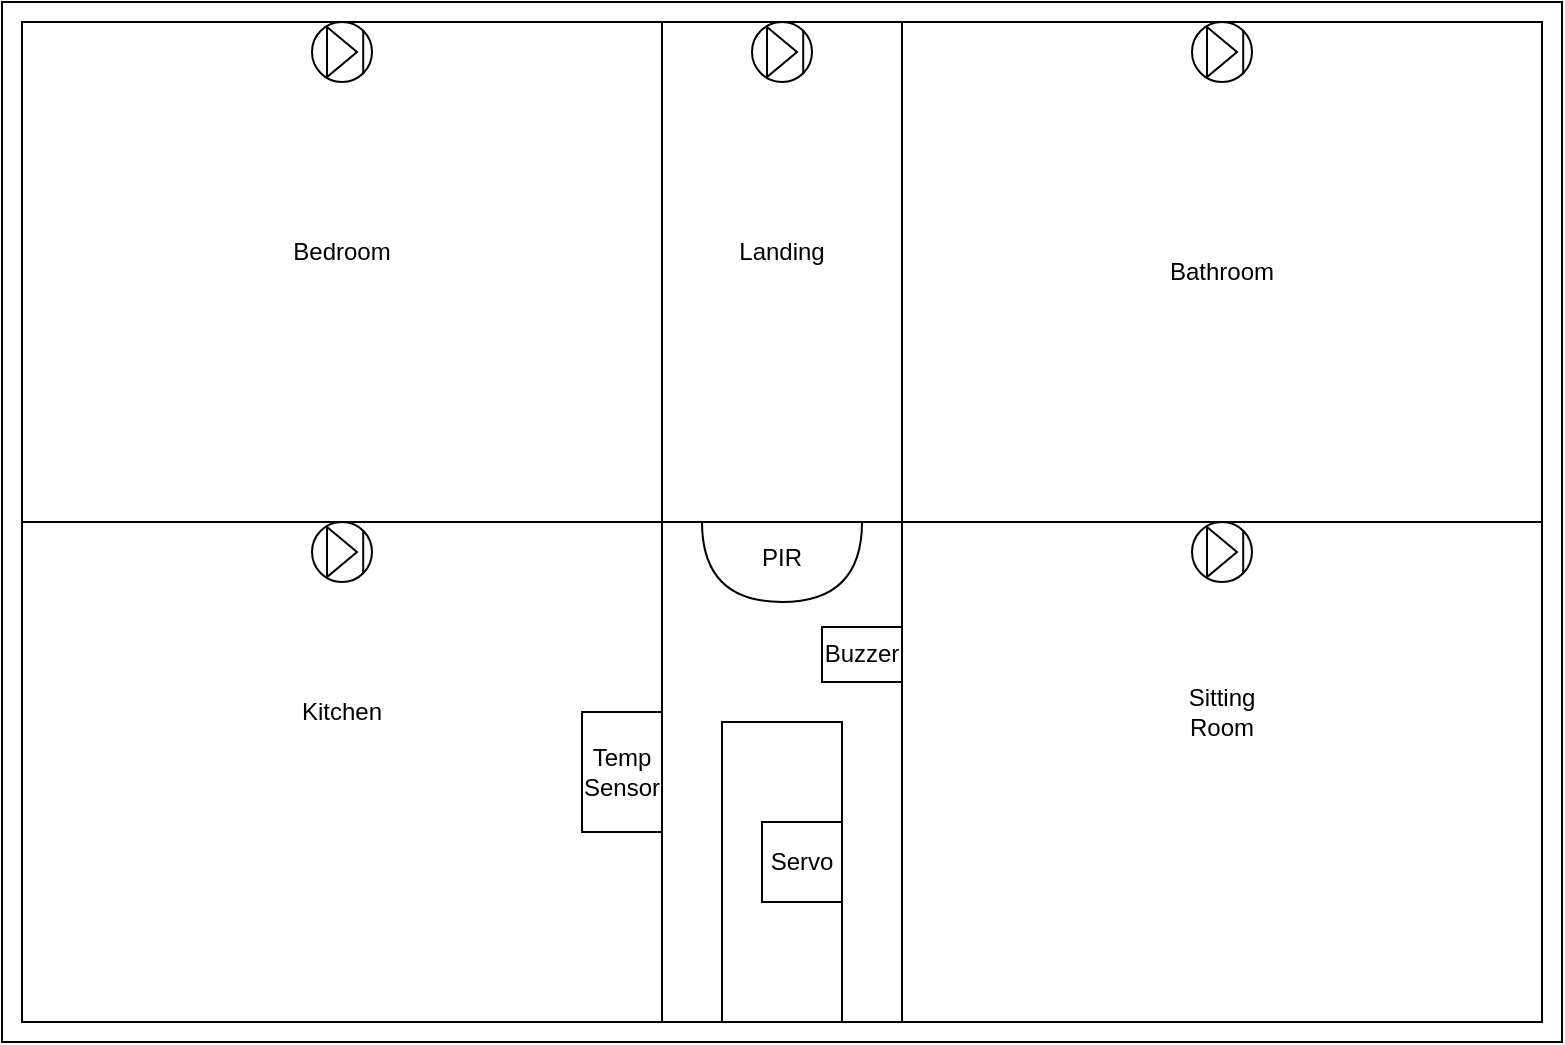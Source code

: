 <mxfile version="16.4.6" type="device"><diagram id="truBBr5So27Na34JpLmC" name="Page-1"><mxGraphModel dx="1038" dy="579" grid="1" gridSize="10" guides="1" tooltips="1" connect="1" arrows="1" fold="1" page="1" pageScale="1" pageWidth="827" pageHeight="1169" math="0" shadow="0"><root><mxCell id="0"/><mxCell id="1" parent="0"/><mxCell id="Mq2dah8eb_NaW_IiCFBu-41" value="" style="rounded=0;whiteSpace=wrap;html=1;" vertex="1" parent="1"><mxGeometry x="30" y="30" width="780" height="520" as="geometry"/></mxCell><mxCell id="Mq2dah8eb_NaW_IiCFBu-1" value="" style="rounded=0;whiteSpace=wrap;html=1;" vertex="1" parent="1"><mxGeometry x="40" y="40" width="760" height="500" as="geometry"/></mxCell><mxCell id="Mq2dah8eb_NaW_IiCFBu-7" value="" style="edgeStyle=orthogonalEdgeStyle;rounded=0;orthogonalLoop=1;jettySize=auto;html=1;" edge="1" parent="1" source="Mq2dah8eb_NaW_IiCFBu-2" target="Mq2dah8eb_NaW_IiCFBu-6"><mxGeometry relative="1" as="geometry"/></mxCell><mxCell id="Mq2dah8eb_NaW_IiCFBu-2" value="" style="rounded=0;whiteSpace=wrap;html=1;" vertex="1" parent="1"><mxGeometry x="40" y="40" width="320" height="250" as="geometry"/></mxCell><mxCell id="Mq2dah8eb_NaW_IiCFBu-4" value="" style="rounded=0;whiteSpace=wrap;html=1;" vertex="1" parent="1"><mxGeometry x="480" y="40" width="320" height="250" as="geometry"/></mxCell><mxCell id="Mq2dah8eb_NaW_IiCFBu-6" value="" style="rounded=0;whiteSpace=wrap;html=1;" vertex="1" parent="1"><mxGeometry x="40" y="290" width="320" height="250" as="geometry"/></mxCell><mxCell id="Mq2dah8eb_NaW_IiCFBu-8" value="" style="rounded=0;whiteSpace=wrap;html=1;" vertex="1" parent="1"><mxGeometry x="480" y="290" width="320" height="250" as="geometry"/></mxCell><mxCell id="Mq2dah8eb_NaW_IiCFBu-10" value="" style="endArrow=none;html=1;rounded=0;exitX=1;exitY=0;exitDx=0;exitDy=0;entryX=0;entryY=0;entryDx=0;entryDy=0;" edge="1" parent="1" source="Mq2dah8eb_NaW_IiCFBu-6" target="Mq2dah8eb_NaW_IiCFBu-8"><mxGeometry width="50" height="50" relative="1" as="geometry"><mxPoint x="390" y="330" as="sourcePoint"/><mxPoint x="440" y="280" as="targetPoint"/></mxGeometry></mxCell><mxCell id="Mq2dah8eb_NaW_IiCFBu-11" value="" style="rounded=0;whiteSpace=wrap;html=1;" vertex="1" parent="1"><mxGeometry x="390" y="390" width="60" height="150" as="geometry"/></mxCell><mxCell id="Mq2dah8eb_NaW_IiCFBu-12" value="Bedroom" style="text;html=1;strokeColor=none;fillColor=none;align=center;verticalAlign=middle;whiteSpace=wrap;rounded=0;" vertex="1" parent="1"><mxGeometry x="170" y="140" width="60" height="30" as="geometry"/></mxCell><mxCell id="Mq2dah8eb_NaW_IiCFBu-13" value="Bathroom" style="text;html=1;strokeColor=none;fillColor=none;align=center;verticalAlign=middle;whiteSpace=wrap;rounded=0;" vertex="1" parent="1"><mxGeometry x="615" y="150" width="50" height="30" as="geometry"/></mxCell><mxCell id="Mq2dah8eb_NaW_IiCFBu-14" value="Kitchen" style="text;html=1;strokeColor=none;fillColor=none;align=center;verticalAlign=middle;whiteSpace=wrap;rounded=0;" vertex="1" parent="1"><mxGeometry x="170" y="370" width="60" height="30" as="geometry"/></mxCell><mxCell id="Mq2dah8eb_NaW_IiCFBu-15" value="Sitting Room" style="text;html=1;strokeColor=none;fillColor=none;align=center;verticalAlign=middle;whiteSpace=wrap;rounded=0;" vertex="1" parent="1"><mxGeometry x="610" y="370" width="60" height="30" as="geometry"/></mxCell><mxCell id="Mq2dah8eb_NaW_IiCFBu-16" value="" style="ellipse;whiteSpace=wrap;html=1;aspect=fixed;" vertex="1" parent="1"><mxGeometry x="185" y="290" width="30" height="30" as="geometry"/></mxCell><mxCell id="Mq2dah8eb_NaW_IiCFBu-17" value="" style="ellipse;whiteSpace=wrap;html=1;aspect=fixed;" vertex="1" parent="1"><mxGeometry x="185" y="40" width="30" height="30" as="geometry"/></mxCell><mxCell id="Mq2dah8eb_NaW_IiCFBu-18" value="" style="ellipse;whiteSpace=wrap;html=1;aspect=fixed;" vertex="1" parent="1"><mxGeometry x="625" y="40" width="30" height="30" as="geometry"/></mxCell><mxCell id="Mq2dah8eb_NaW_IiCFBu-19" value="" style="ellipse;whiteSpace=wrap;html=1;aspect=fixed;" vertex="1" parent="1"><mxGeometry x="625" y="290" width="30" height="30" as="geometry"/></mxCell><mxCell id="Mq2dah8eb_NaW_IiCFBu-20" value="" style="ellipse;whiteSpace=wrap;html=1;aspect=fixed;" vertex="1" parent="1"><mxGeometry x="405" y="40" width="30" height="30" as="geometry"/></mxCell><mxCell id="Mq2dah8eb_NaW_IiCFBu-21" value="" style="triangle;whiteSpace=wrap;html=1;" vertex="1" parent="1"><mxGeometry x="192.5" y="292.5" width="15" height="25" as="geometry"/></mxCell><mxCell id="Mq2dah8eb_NaW_IiCFBu-22" value="" style="triangle;whiteSpace=wrap;html=1;" vertex="1" parent="1"><mxGeometry x="412.5" y="42.5" width="15" height="25" as="geometry"/></mxCell><mxCell id="Mq2dah8eb_NaW_IiCFBu-23" value="" style="triangle;whiteSpace=wrap;html=1;" vertex="1" parent="1"><mxGeometry x="192.5" y="42.5" width="15" height="25" as="geometry"/></mxCell><mxCell id="Mq2dah8eb_NaW_IiCFBu-24" value="" style="triangle;whiteSpace=wrap;html=1;" vertex="1" parent="1"><mxGeometry x="632.5" y="42.5" width="15" height="25" as="geometry"/></mxCell><mxCell id="Mq2dah8eb_NaW_IiCFBu-25" value="" style="triangle;whiteSpace=wrap;html=1;" vertex="1" parent="1"><mxGeometry x="632.5" y="292.5" width="15" height="25" as="geometry"/></mxCell><mxCell id="Mq2dah8eb_NaW_IiCFBu-26" value="" style="endArrow=none;html=1;rounded=0;entryX=1;entryY=1;entryDx=0;entryDy=0;exitX=1;exitY=0;exitDx=0;exitDy=0;" edge="1" parent="1" source="Mq2dah8eb_NaW_IiCFBu-18" target="Mq2dah8eb_NaW_IiCFBu-18"><mxGeometry width="50" height="50" relative="1" as="geometry"><mxPoint x="390" y="330" as="sourcePoint"/><mxPoint x="730" y="140" as="targetPoint"/></mxGeometry></mxCell><mxCell id="Mq2dah8eb_NaW_IiCFBu-27" value="" style="endArrow=none;html=1;rounded=0;entryX=1;entryY=1;entryDx=0;entryDy=0;exitX=1;exitY=0;exitDx=0;exitDy=0;" edge="1" parent="1" source="Mq2dah8eb_NaW_IiCFBu-20" target="Mq2dah8eb_NaW_IiCFBu-20"><mxGeometry width="50" height="50" relative="1" as="geometry"><mxPoint x="580" y="20" as="sourcePoint"/><mxPoint x="580" y="41.213" as="targetPoint"/></mxGeometry></mxCell><mxCell id="Mq2dah8eb_NaW_IiCFBu-28" value="" style="endArrow=none;html=1;rounded=0;entryX=1;entryY=1;entryDx=0;entryDy=0;exitX=1;exitY=0;exitDx=0;exitDy=0;" edge="1" parent="1" source="Mq2dah8eb_NaW_IiCFBu-16" target="Mq2dah8eb_NaW_IiCFBu-16"><mxGeometry width="50" height="50" relative="1" as="geometry"><mxPoint x="390" y="330" as="sourcePoint"/><mxPoint x="440" y="280" as="targetPoint"/></mxGeometry></mxCell><mxCell id="Mq2dah8eb_NaW_IiCFBu-29" value="" style="endArrow=none;html=1;rounded=0;exitX=1;exitY=1;exitDx=0;exitDy=0;entryX=1;entryY=0;entryDx=0;entryDy=0;" edge="1" parent="1" source="Mq2dah8eb_NaW_IiCFBu-19" target="Mq2dah8eb_NaW_IiCFBu-19"><mxGeometry width="50" height="50" relative="1" as="geometry"><mxPoint x="390" y="330" as="sourcePoint"/><mxPoint x="440" y="280" as="targetPoint"/></mxGeometry></mxCell><mxCell id="Mq2dah8eb_NaW_IiCFBu-30" value="" style="endArrow=none;html=1;rounded=0;exitX=1;exitY=1;exitDx=0;exitDy=0;entryX=1;entryY=0;entryDx=0;entryDy=0;" edge="1" parent="1" source="Mq2dah8eb_NaW_IiCFBu-17" target="Mq2dah8eb_NaW_IiCFBu-17"><mxGeometry width="50" height="50" relative="1" as="geometry"><mxPoint x="390" y="330" as="sourcePoint"/><mxPoint x="440" y="280" as="targetPoint"/></mxGeometry></mxCell><mxCell id="Mq2dah8eb_NaW_IiCFBu-31" value="Temp&lt;br&gt;Sensor" style="rounded=0;whiteSpace=wrap;html=1;" vertex="1" parent="1"><mxGeometry x="320" y="385" width="40" height="60" as="geometry"/></mxCell><mxCell id="Mq2dah8eb_NaW_IiCFBu-33" value="" style="shape=or;whiteSpace=wrap;html=1;rotation=90;" vertex="1" parent="1"><mxGeometry x="400" y="270" width="40" height="80" as="geometry"/></mxCell><mxCell id="Mq2dah8eb_NaW_IiCFBu-34" value="PIR" style="text;html=1;strokeColor=none;fillColor=none;align=center;verticalAlign=middle;whiteSpace=wrap;rounded=0;" vertex="1" parent="1"><mxGeometry x="390" y="292.5" width="60" height="30" as="geometry"/></mxCell><mxCell id="Mq2dah8eb_NaW_IiCFBu-35" value="" style="rounded=0;whiteSpace=wrap;html=1;" vertex="1" parent="1"><mxGeometry x="410" y="440" width="40" height="40" as="geometry"/></mxCell><mxCell id="Mq2dah8eb_NaW_IiCFBu-36" value="Servo" style="text;html=1;strokeColor=none;fillColor=none;align=center;verticalAlign=middle;whiteSpace=wrap;rounded=0;" vertex="1" parent="1"><mxGeometry x="400" y="445" width="60" height="30" as="geometry"/></mxCell><mxCell id="Mq2dah8eb_NaW_IiCFBu-37" value="Landing" style="text;html=1;strokeColor=none;fillColor=none;align=center;verticalAlign=middle;whiteSpace=wrap;rounded=0;" vertex="1" parent="1"><mxGeometry x="390" y="140" width="60" height="30" as="geometry"/></mxCell><mxCell id="Mq2dah8eb_NaW_IiCFBu-39" value="Buzzer" style="rounded=0;whiteSpace=wrap;html=1;" vertex="1" parent="1"><mxGeometry x="440" y="342.5" width="40" height="27.5" as="geometry"/></mxCell></root></mxGraphModel></diagram></mxfile>